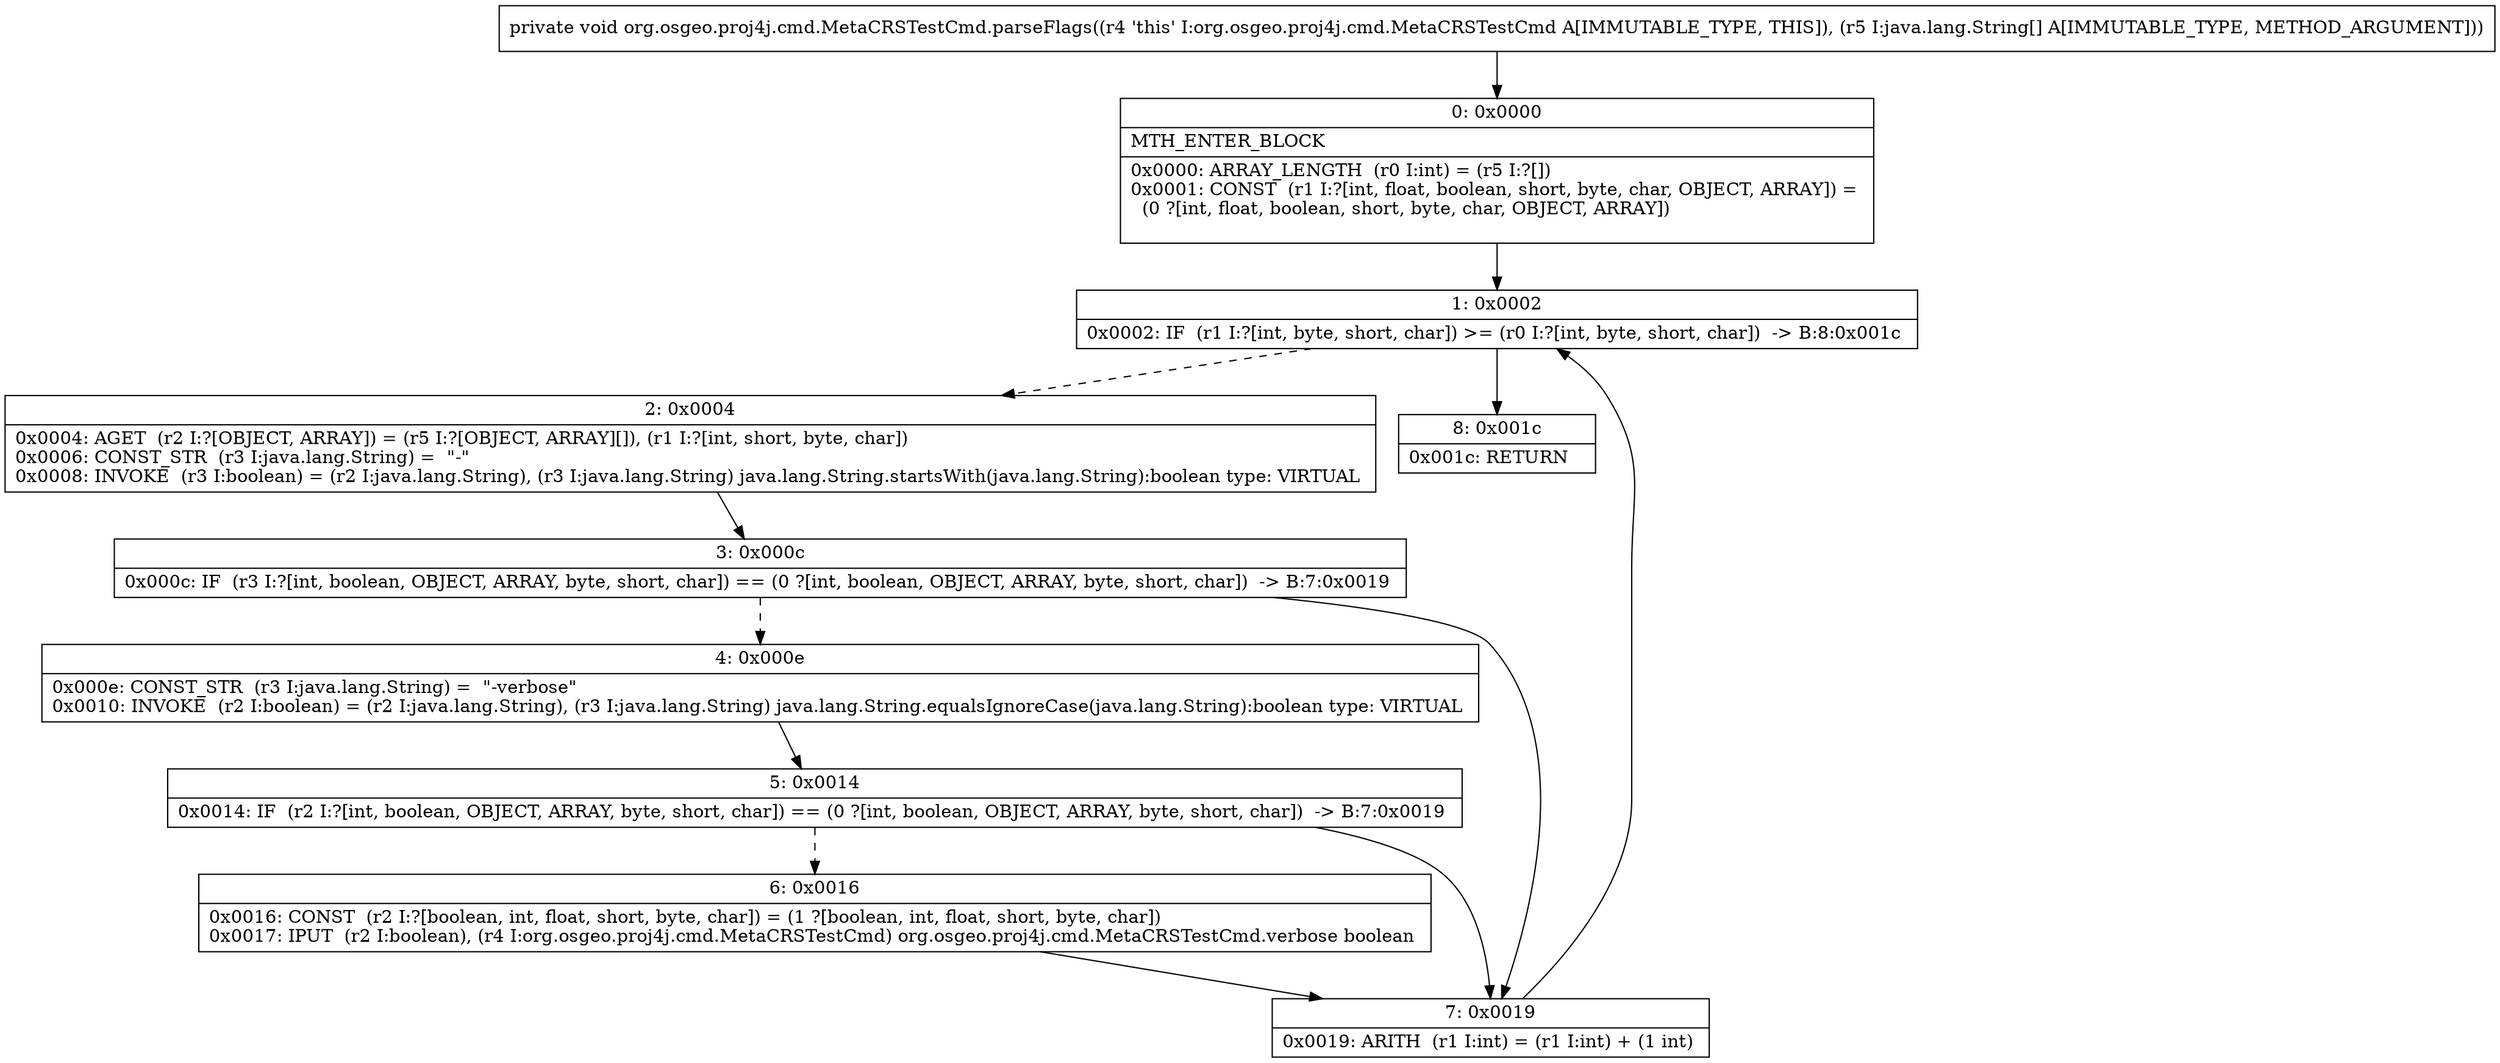 digraph "CFG fororg.osgeo.proj4j.cmd.MetaCRSTestCmd.parseFlags([Ljava\/lang\/String;)V" {
Node_0 [shape=record,label="{0\:\ 0x0000|MTH_ENTER_BLOCK\l|0x0000: ARRAY_LENGTH  (r0 I:int) = (r5 I:?[]) \l0x0001: CONST  (r1 I:?[int, float, boolean, short, byte, char, OBJECT, ARRAY]) = \l  (0 ?[int, float, boolean, short, byte, char, OBJECT, ARRAY])\l \l}"];
Node_1 [shape=record,label="{1\:\ 0x0002|0x0002: IF  (r1 I:?[int, byte, short, char]) \>= (r0 I:?[int, byte, short, char])  \-\> B:8:0x001c \l}"];
Node_2 [shape=record,label="{2\:\ 0x0004|0x0004: AGET  (r2 I:?[OBJECT, ARRAY]) = (r5 I:?[OBJECT, ARRAY][]), (r1 I:?[int, short, byte, char]) \l0x0006: CONST_STR  (r3 I:java.lang.String) =  \"\-\" \l0x0008: INVOKE  (r3 I:boolean) = (r2 I:java.lang.String), (r3 I:java.lang.String) java.lang.String.startsWith(java.lang.String):boolean type: VIRTUAL \l}"];
Node_3 [shape=record,label="{3\:\ 0x000c|0x000c: IF  (r3 I:?[int, boolean, OBJECT, ARRAY, byte, short, char]) == (0 ?[int, boolean, OBJECT, ARRAY, byte, short, char])  \-\> B:7:0x0019 \l}"];
Node_4 [shape=record,label="{4\:\ 0x000e|0x000e: CONST_STR  (r3 I:java.lang.String) =  \"\-verbose\" \l0x0010: INVOKE  (r2 I:boolean) = (r2 I:java.lang.String), (r3 I:java.lang.String) java.lang.String.equalsIgnoreCase(java.lang.String):boolean type: VIRTUAL \l}"];
Node_5 [shape=record,label="{5\:\ 0x0014|0x0014: IF  (r2 I:?[int, boolean, OBJECT, ARRAY, byte, short, char]) == (0 ?[int, boolean, OBJECT, ARRAY, byte, short, char])  \-\> B:7:0x0019 \l}"];
Node_6 [shape=record,label="{6\:\ 0x0016|0x0016: CONST  (r2 I:?[boolean, int, float, short, byte, char]) = (1 ?[boolean, int, float, short, byte, char]) \l0x0017: IPUT  (r2 I:boolean), (r4 I:org.osgeo.proj4j.cmd.MetaCRSTestCmd) org.osgeo.proj4j.cmd.MetaCRSTestCmd.verbose boolean \l}"];
Node_7 [shape=record,label="{7\:\ 0x0019|0x0019: ARITH  (r1 I:int) = (r1 I:int) + (1 int) \l}"];
Node_8 [shape=record,label="{8\:\ 0x001c|0x001c: RETURN   \l}"];
MethodNode[shape=record,label="{private void org.osgeo.proj4j.cmd.MetaCRSTestCmd.parseFlags((r4 'this' I:org.osgeo.proj4j.cmd.MetaCRSTestCmd A[IMMUTABLE_TYPE, THIS]), (r5 I:java.lang.String[] A[IMMUTABLE_TYPE, METHOD_ARGUMENT])) }"];
MethodNode -> Node_0;
Node_0 -> Node_1;
Node_1 -> Node_2[style=dashed];
Node_1 -> Node_8;
Node_2 -> Node_3;
Node_3 -> Node_4[style=dashed];
Node_3 -> Node_7;
Node_4 -> Node_5;
Node_5 -> Node_6[style=dashed];
Node_5 -> Node_7;
Node_6 -> Node_7;
Node_7 -> Node_1;
}

